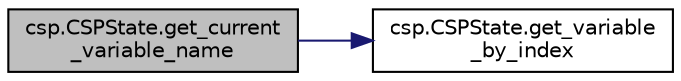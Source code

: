 digraph "csp.CSPState.get_current_variable_name"
{
  edge [fontname="Helvetica",fontsize="10",labelfontname="Helvetica",labelfontsize="10"];
  node [fontname="Helvetica",fontsize="10",shape=record];
  rankdir="LR";
  Node1 [label="csp.CSPState.get_current\l_variable_name",height=0.2,width=0.4,color="black", fillcolor="grey75", style="filled", fontcolor="black"];
  Node1 -> Node2 [color="midnightblue",fontsize="10",style="solid",fontname="Helvetica"];
  Node2 [label="csp.CSPState.get_variable\l_by_index",height=0.2,width=0.4,color="black", fillcolor="white", style="filled",URL="$classcsp_1_1_c_s_p_state.html#ad21332e62a47fe3ee947cbb27028ae03"];
}
